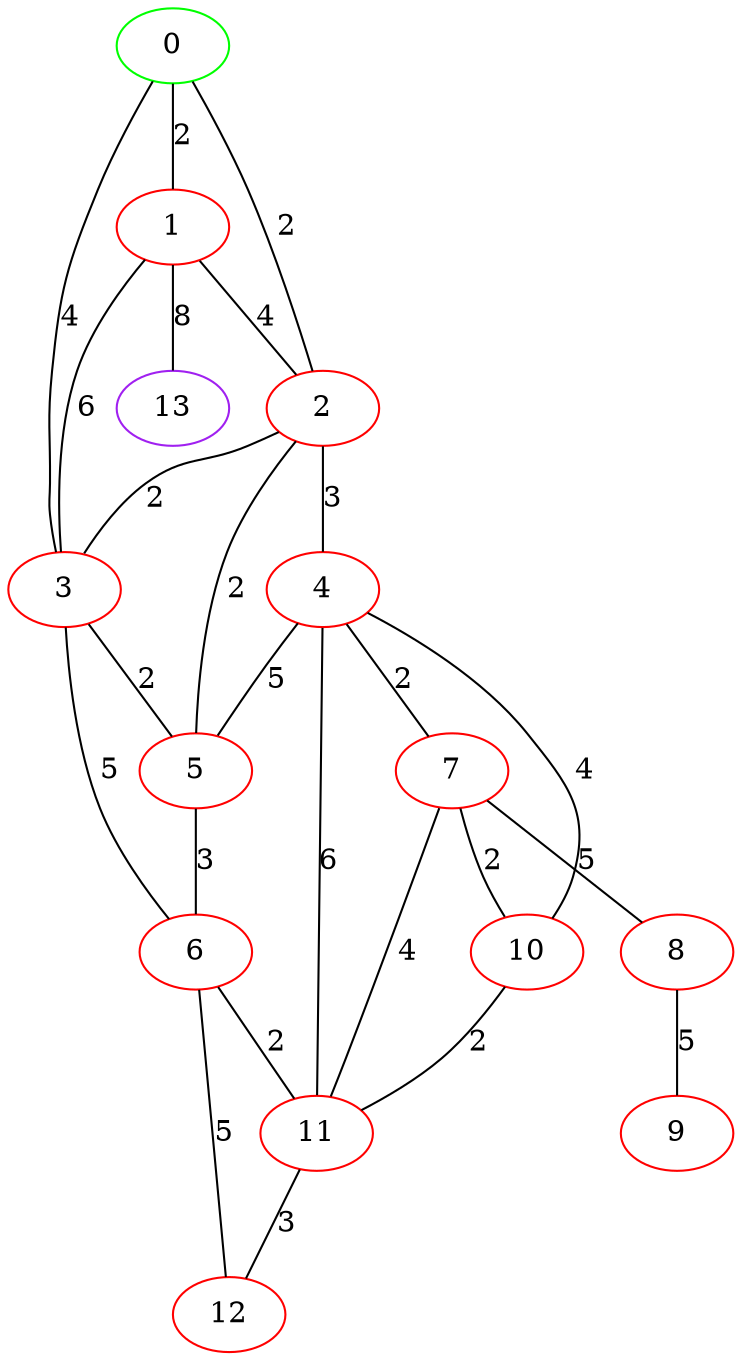 graph "" {
0 [color=green, weight=2];
1 [color=red, weight=1];
2 [color=red, weight=1];
3 [color=red, weight=1];
4 [color=red, weight=1];
5 [color=red, weight=1];
6 [color=red, weight=1];
7 [color=red, weight=1];
8 [color=red, weight=1];
9 [color=red, weight=1];
10 [color=red, weight=1];
11 [color=red, weight=1];
12 [color=red, weight=1];
13 [color=purple, weight=4];
0 -- 1  [key=0, label=2];
0 -- 2  [key=0, label=2];
0 -- 3  [key=0, label=4];
1 -- 2  [key=0, label=4];
1 -- 3  [key=0, label=6];
1 -- 13  [key=0, label=8];
2 -- 3  [key=0, label=2];
2 -- 4  [key=0, label=3];
2 -- 5  [key=0, label=2];
3 -- 5  [key=0, label=2];
3 -- 6  [key=0, label=5];
4 -- 10  [key=0, label=4];
4 -- 11  [key=0, label=6];
4 -- 5  [key=0, label=5];
4 -- 7  [key=0, label=2];
5 -- 6  [key=0, label=3];
6 -- 11  [key=0, label=2];
6 -- 12  [key=0, label=5];
7 -- 8  [key=0, label=5];
7 -- 10  [key=0, label=2];
7 -- 11  [key=0, label=4];
8 -- 9  [key=0, label=5];
10 -- 11  [key=0, label=2];
11 -- 12  [key=0, label=3];
}
